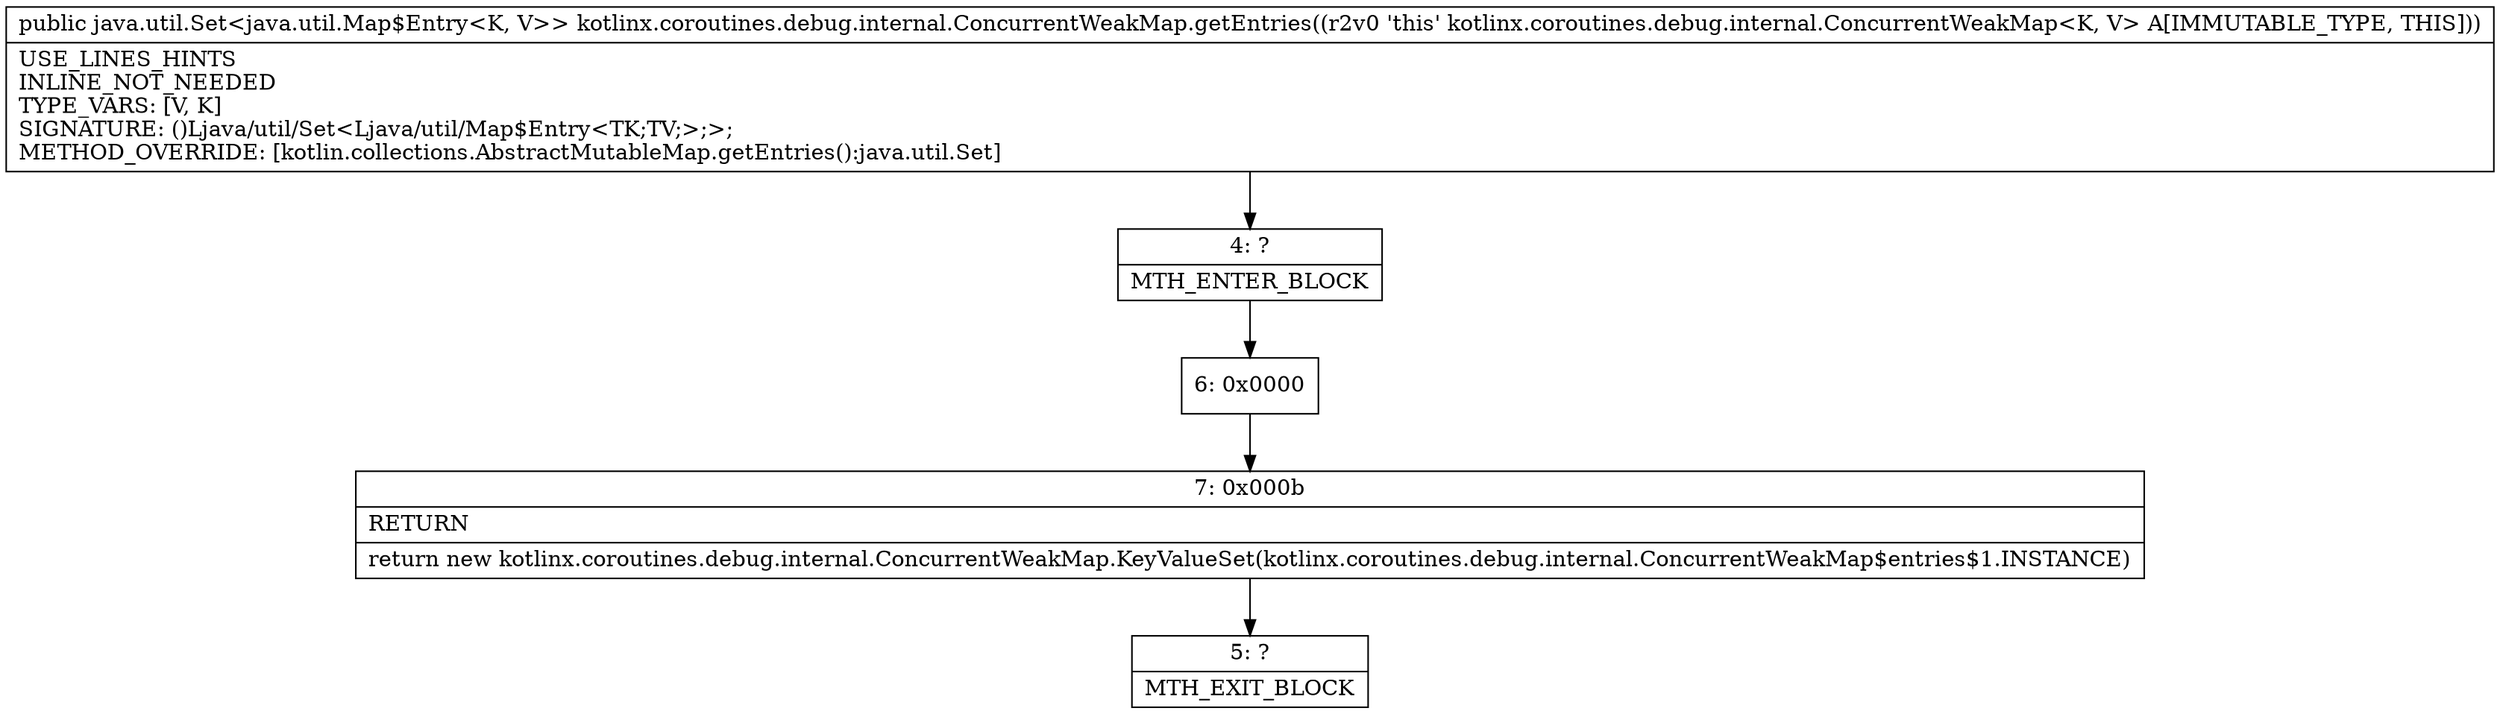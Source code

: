 digraph "CFG forkotlinx.coroutines.debug.internal.ConcurrentWeakMap.getEntries()Ljava\/util\/Set;" {
Node_4 [shape=record,label="{4\:\ ?|MTH_ENTER_BLOCK\l}"];
Node_6 [shape=record,label="{6\:\ 0x0000}"];
Node_7 [shape=record,label="{7\:\ 0x000b|RETURN\l|return new kotlinx.coroutines.debug.internal.ConcurrentWeakMap.KeyValueSet(kotlinx.coroutines.debug.internal.ConcurrentWeakMap$entries$1.INSTANCE)\l}"];
Node_5 [shape=record,label="{5\:\ ?|MTH_EXIT_BLOCK\l}"];
MethodNode[shape=record,label="{public java.util.Set\<java.util.Map$Entry\<K, V\>\> kotlinx.coroutines.debug.internal.ConcurrentWeakMap.getEntries((r2v0 'this' kotlinx.coroutines.debug.internal.ConcurrentWeakMap\<K, V\> A[IMMUTABLE_TYPE, THIS]))  | USE_LINES_HINTS\lINLINE_NOT_NEEDED\lTYPE_VARS: [V, K]\lSIGNATURE: ()Ljava\/util\/Set\<Ljava\/util\/Map$Entry\<TK;TV;\>;\>;\lMETHOD_OVERRIDE: [kotlin.collections.AbstractMutableMap.getEntries():java.util.Set]\l}"];
MethodNode -> Node_4;Node_4 -> Node_6;
Node_6 -> Node_7;
Node_7 -> Node_5;
}

